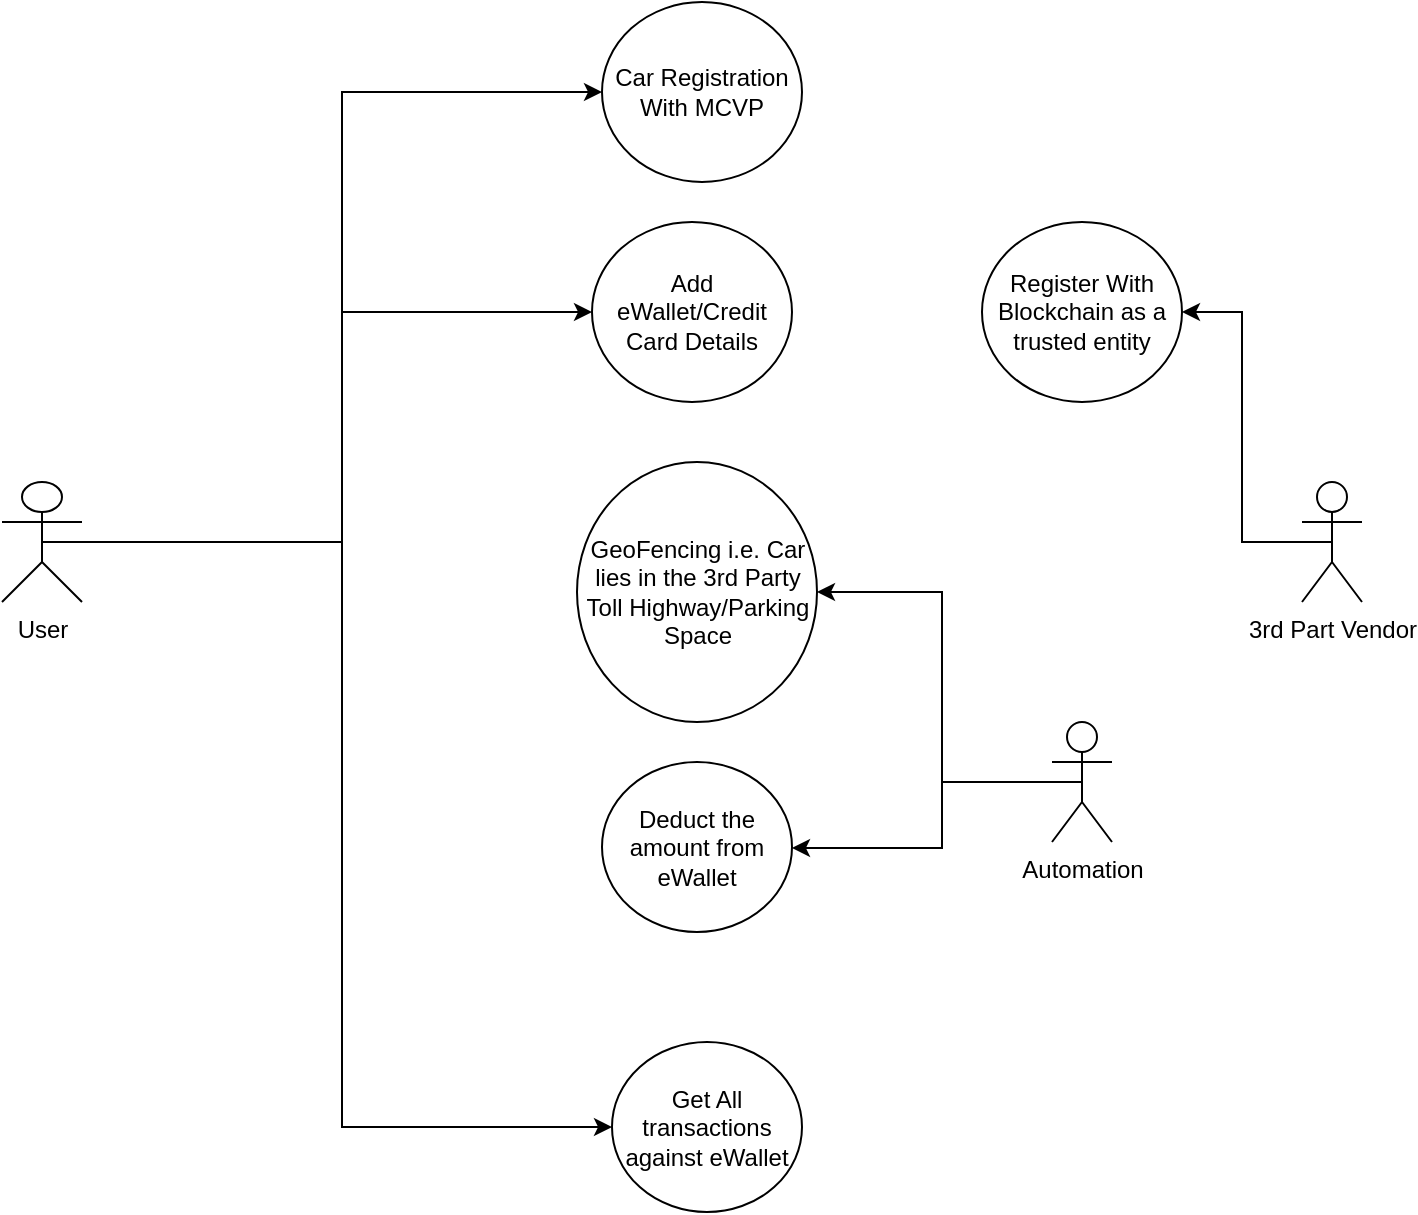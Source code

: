 <mxfile version="14.4.3" type="github"><diagram id="mGhzl-xUTLyYAsQp--9d" name="Page-1"><mxGraphModel dx="1186" dy="693" grid="1" gridSize="10" guides="1" tooltips="1" connect="1" arrows="1" fold="1" page="1" pageScale="1" pageWidth="850" pageHeight="1100" background="none" math="0" shadow="0"><root><mxCell id="0"/><mxCell id="1" parent="0"/><mxCell id="vPMqvKuCWu3_Ch805utC-11" style="edgeStyle=orthogonalEdgeStyle;rounded=0;orthogonalLoop=1;jettySize=auto;html=1;exitX=0.5;exitY=0.5;exitDx=0;exitDy=0;exitPerimeter=0;entryX=0;entryY=0.5;entryDx=0;entryDy=0;" edge="1" parent="1" source="vPMqvKuCWu3_Ch805utC-1" target="vPMqvKuCWu3_Ch805utC-2"><mxGeometry relative="1" as="geometry"/></mxCell><mxCell id="vPMqvKuCWu3_Ch805utC-12" style="edgeStyle=orthogonalEdgeStyle;rounded=0;orthogonalLoop=1;jettySize=auto;html=1;exitX=0.5;exitY=0.5;exitDx=0;exitDy=0;exitPerimeter=0;entryX=0;entryY=0.5;entryDx=0;entryDy=0;" edge="1" parent="1" source="vPMqvKuCWu3_Ch805utC-1" target="vPMqvKuCWu3_Ch805utC-3"><mxGeometry relative="1" as="geometry"><Array as="points"><mxPoint x="230" y="280"/><mxPoint x="230" y="165"/></Array></mxGeometry></mxCell><mxCell id="vPMqvKuCWu3_Ch805utC-14" style="edgeStyle=orthogonalEdgeStyle;rounded=0;orthogonalLoop=1;jettySize=auto;html=1;exitX=0.5;exitY=0.5;exitDx=0;exitDy=0;exitPerimeter=0;entryX=0;entryY=0.5;entryDx=0;entryDy=0;" edge="1" parent="1" source="vPMqvKuCWu3_Ch805utC-1" target="vPMqvKuCWu3_Ch805utC-9"><mxGeometry relative="1" as="geometry"><Array as="points"><mxPoint x="230" y="280"/><mxPoint x="230" y="573"/></Array></mxGeometry></mxCell><mxCell id="vPMqvKuCWu3_Ch805utC-1" value="User" style="shape=umlActor;verticalLabelPosition=bottom;verticalAlign=top;html=1;" vertex="1" parent="1"><mxGeometry x="60" y="250" width="40" height="60" as="geometry"/></mxCell><mxCell id="vPMqvKuCWu3_Ch805utC-2" value="Car Registration With MCVP" style="ellipse;whiteSpace=wrap;html=1;" vertex="1" parent="1"><mxGeometry x="360" y="10" width="100" height="90" as="geometry"/></mxCell><mxCell id="vPMqvKuCWu3_Ch805utC-3" value="Add eWallet/Credit Card Details" style="ellipse;whiteSpace=wrap;html=1;" vertex="1" parent="1"><mxGeometry x="355" y="120" width="100" height="90" as="geometry"/></mxCell><mxCell id="vPMqvKuCWu3_Ch805utC-16" style="edgeStyle=orthogonalEdgeStyle;rounded=0;orthogonalLoop=1;jettySize=auto;html=1;exitX=0.5;exitY=0.5;exitDx=0;exitDy=0;exitPerimeter=0;entryX=1;entryY=0.5;entryDx=0;entryDy=0;" edge="1" parent="1" source="vPMqvKuCWu3_Ch805utC-4" target="vPMqvKuCWu3_Ch805utC-15"><mxGeometry relative="1" as="geometry"/></mxCell><mxCell id="vPMqvKuCWu3_Ch805utC-4" value="3rd Part Vendor" style="shape=umlActor;verticalLabelPosition=bottom;verticalAlign=top;html=1;" vertex="1" parent="1"><mxGeometry x="710" y="250" width="30" height="60" as="geometry"/></mxCell><mxCell id="vPMqvKuCWu3_Ch805utC-5" value="Deduct the amount from eWallet" style="ellipse;whiteSpace=wrap;html=1;" vertex="1" parent="1"><mxGeometry x="360" y="390" width="95" height="85" as="geometry"/></mxCell><mxCell id="vPMqvKuCWu3_Ch805utC-6" value="GeoFencing i.e. Car lies in the 3rd Party Toll Highway/Parking Space" style="ellipse;whiteSpace=wrap;html=1;" vertex="1" parent="1"><mxGeometry x="347.5" y="240" width="120" height="130" as="geometry"/></mxCell><mxCell id="vPMqvKuCWu3_Ch805utC-9" value="Get All transactions against eWallet" style="ellipse;whiteSpace=wrap;html=1;" vertex="1" parent="1"><mxGeometry x="365" y="530" width="95" height="85" as="geometry"/></mxCell><mxCell id="vPMqvKuCWu3_Ch805utC-15" value="Register With Blockchain as a trusted entity" style="ellipse;whiteSpace=wrap;html=1;" vertex="1" parent="1"><mxGeometry x="550" y="120" width="100" height="90" as="geometry"/></mxCell><mxCell id="vPMqvKuCWu3_Ch805utC-18" style="edgeStyle=orthogonalEdgeStyle;rounded=0;orthogonalLoop=1;jettySize=auto;html=1;exitX=0.5;exitY=0.5;exitDx=0;exitDy=0;exitPerimeter=0;entryX=1;entryY=0.5;entryDx=0;entryDy=0;" edge="1" parent="1" source="vPMqvKuCWu3_Ch805utC-17" target="vPMqvKuCWu3_Ch805utC-6"><mxGeometry relative="1" as="geometry"><Array as="points"><mxPoint x="530" y="400"/><mxPoint x="530" y="305"/></Array></mxGeometry></mxCell><mxCell id="vPMqvKuCWu3_Ch805utC-19" style="edgeStyle=orthogonalEdgeStyle;rounded=0;orthogonalLoop=1;jettySize=auto;html=1;exitX=0.5;exitY=0.5;exitDx=0;exitDy=0;exitPerimeter=0;" edge="1" parent="1" source="vPMqvKuCWu3_Ch805utC-17" target="vPMqvKuCWu3_Ch805utC-5"><mxGeometry relative="1" as="geometry"><Array as="points"><mxPoint x="530" y="400"/><mxPoint x="530" y="433"/></Array></mxGeometry></mxCell><mxCell id="vPMqvKuCWu3_Ch805utC-17" value="Automation&lt;br&gt;" style="shape=umlActor;verticalLabelPosition=bottom;verticalAlign=top;html=1;" vertex="1" parent="1"><mxGeometry x="585" y="370" width="30" height="60" as="geometry"/></mxCell></root></mxGraphModel></diagram></mxfile>